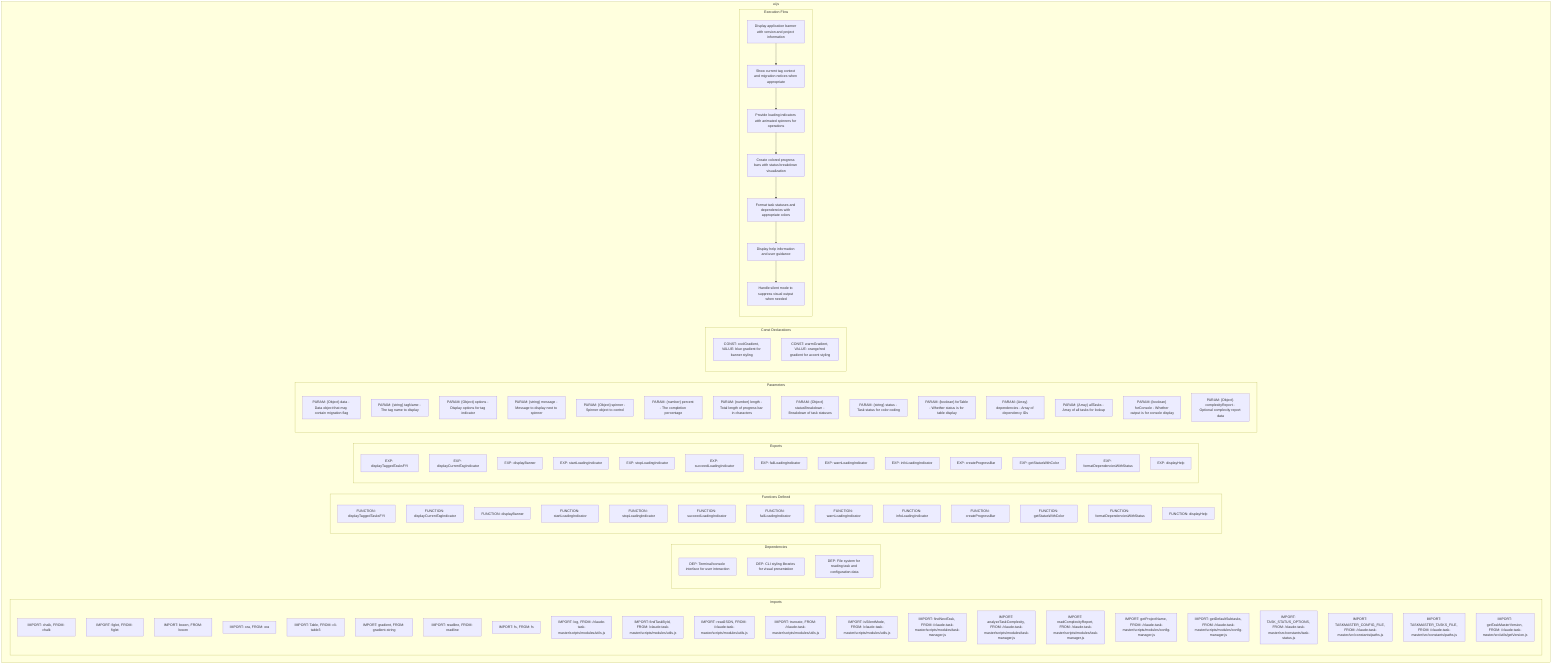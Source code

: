 flowchart TB
    subgraph Imports["Imports"]
        I1["IMPORT: chalk, FROM: chalk"]
        I2["IMPORT: figlet, FROM: figlet"]
        I3["IMPORT: boxen, FROM: boxen"]
        I4["IMPORT: ora, FROM: ora"]
        I5["IMPORT: Table, FROM: cli-table3"]
        I6["IMPORT: gradient, FROM: gradient-string"]
        I7["IMPORT: readline, FROM: readline"]
        I8["IMPORT: fs, FROM: fs"]
        I9["IMPORT: log, FROM: /claude-task-master/scripts/modules/utils.js"]
        I10["IMPORT: findTaskById, FROM: /claude-task-master/scripts/modules/utils.js"]
        I11["IMPORT: readJSON, FROM: /claude-task-master/scripts/modules/utils.js"]
        I12["IMPORT: truncate, FROM: /claude-task-master/scripts/modules/utils.js"]
        I13["IMPORT: isSilentMode, FROM: /claude-task-master/scripts/modules/utils.js"]
        I14["IMPORT: findNextTask, FROM: /claude-task-master/scripts/modules/task-manager.js"]
        I15["IMPORT: analyzeTaskComplexity, FROM: /claude-task-master/scripts/modules/task-manager.js"]
        I16["IMPORT: readComplexityReport, FROM: /claude-task-master/scripts/modules/task-manager.js"]
        I17["IMPORT: getProjectName, FROM: /claude-task-master/scripts/modules/config-manager.js"]
        I18["IMPORT: getDefaultSubtasks, FROM: /claude-task-master/scripts/modules/config-manager.js"]
        I19["IMPORT: TASK_STATUS_OPTIONS, FROM: /claude-task-master/src/constants/task-status.js"]
        I20["IMPORT: TASKMASTER_CONFIG_FILE, FROM: /claude-task-master/src/constants/paths.js"]
        I21["IMPORT: TASKMASTER_TASKS_FILE, FROM: /claude-task-master/src/constants/paths.js"]
        I22["IMPORT: getTaskMasterVersion, FROM: /claude-task-master/src/utils/getVersion.js"]
    end
    
    subgraph Dependencies["Dependencies"]
        D1["DEP: Terminal/console interface for user interaction"]
        D2["DEP: CLI styling libraries for visual presentation"]
        D3["DEP: File system for reading task and configuration data"]
    end
    
    subgraph FunctionsDefined["Functions Defined"]
        FU1["FUNCTION: displayTaggedTasksFYI"]
        FU2["FUNCTION: displayCurrentTagIndicator"]
        FU3["FUNCTION: displayBanner"]
        FU4["FUNCTION: startLoadingIndicator"]
        FU5["FUNCTION: stopLoadingIndicator"]
        FU6["FUNCTION: succeedLoadingIndicator"]
        FU7["FUNCTION: failLoadingIndicator"]
        FU8["FUNCTION: warnLoadingIndicator"]
        FU9["FUNCTION: infoLoadingIndicator"]
        FU10["FUNCTION: createProgressBar"]
        FU11["FUNCTION: getStatusWithColor"]
        FU12["FUNCTION: formatDependenciesWithStatus"]
        FU13["FUNCTION: displayHelp"]
    end
    
    subgraph Exports["Exports"]
        E1["EXP: displayTaggedTasksFYI"]
        E2["EXP: displayCurrentTagIndicator"]
        E3["EXP: displayBanner"]
        E4["EXP: startLoadingIndicator"]
        E5["EXP: stopLoadingIndicator"]
        E6["EXP: succeedLoadingIndicator"]
        E7["EXP: failLoadingIndicator"]
        E8["EXP: warnLoadingIndicator"]
        E9["EXP: infoLoadingIndicator"]
        E10["EXP: createProgressBar"]
        E11["EXP: getStatusWithColor"]
        E12["EXP: formatDependenciesWithStatus"]
        E13["EXP: displayHelp"]
    end
    
    subgraph Parameters["Parameters"]
        P1["PARAM: {Object} data - Data object that may contain migration flag"]
        P2["PARAM: {string} tagName - The tag name to display"]
        P3["PARAM: {Object} options - Display options for tag indicator"]
        P4["PARAM: {string} message - Message to display next to spinner"]
        P5["PARAM: {Object} spinner - Spinner object to control"]
        P6["PARAM: {number} percent - The completion percentage"]
        P7["PARAM: {number} length - Total length of progress bar in characters"]
        P8["PARAM: {Object} statusBreakdown - Breakdown of task statuses"]
        P9["PARAM: {string} status - Task status for color coding"]
        P10["PARAM: {boolean} forTable - Whether status is for table display"]
        P11["PARAM: {Array} dependencies - Array of dependency IDs"]
        P12["PARAM: {Array} allTasks - Array of all tasks for lookup"]
        P13["PARAM: {boolean} forConsole - Whether output is for console display"]
        P14["PARAM: {Object} complexityReport - Optional complexity report data"]
    end
    
    subgraph Constants["Const Declarations"]
        C1["CONST: coolGradient, VALUE: blue gradient for banner styling"]
        C2["CONST: warmGradient, VALUE: orange/red gradient for accent styling"]
    end
    
    subgraph ExecutionFlow["Execution Flow"]
        FL1["Display application banner with version and project information"]
        FL2["Show current tag context and migration notices when appropriate"]
        FL3["Provide loading indicators with animated spinners for operations"]
        FL4["Create colored progress bars with status breakdown visualization"]
        FL5["Format task statuses and dependencies with appropriate colors"]
        FL6["Display help information and user guidance"]
        FL7["Handle silent mode to suppress visual output when needed"]
    end
    
    subgraph ui["ui.js"]
        Imports
        Dependencies
        FunctionsDefined
        Exports
        Parameters
        Constants
        ExecutionFlow
    end
    
    FL1 --> FL2
    FL2 --> FL3
    FL3 --> FL4
    FL4 --> FL5
    FL5 --> FL6
    FL6 --> FL7